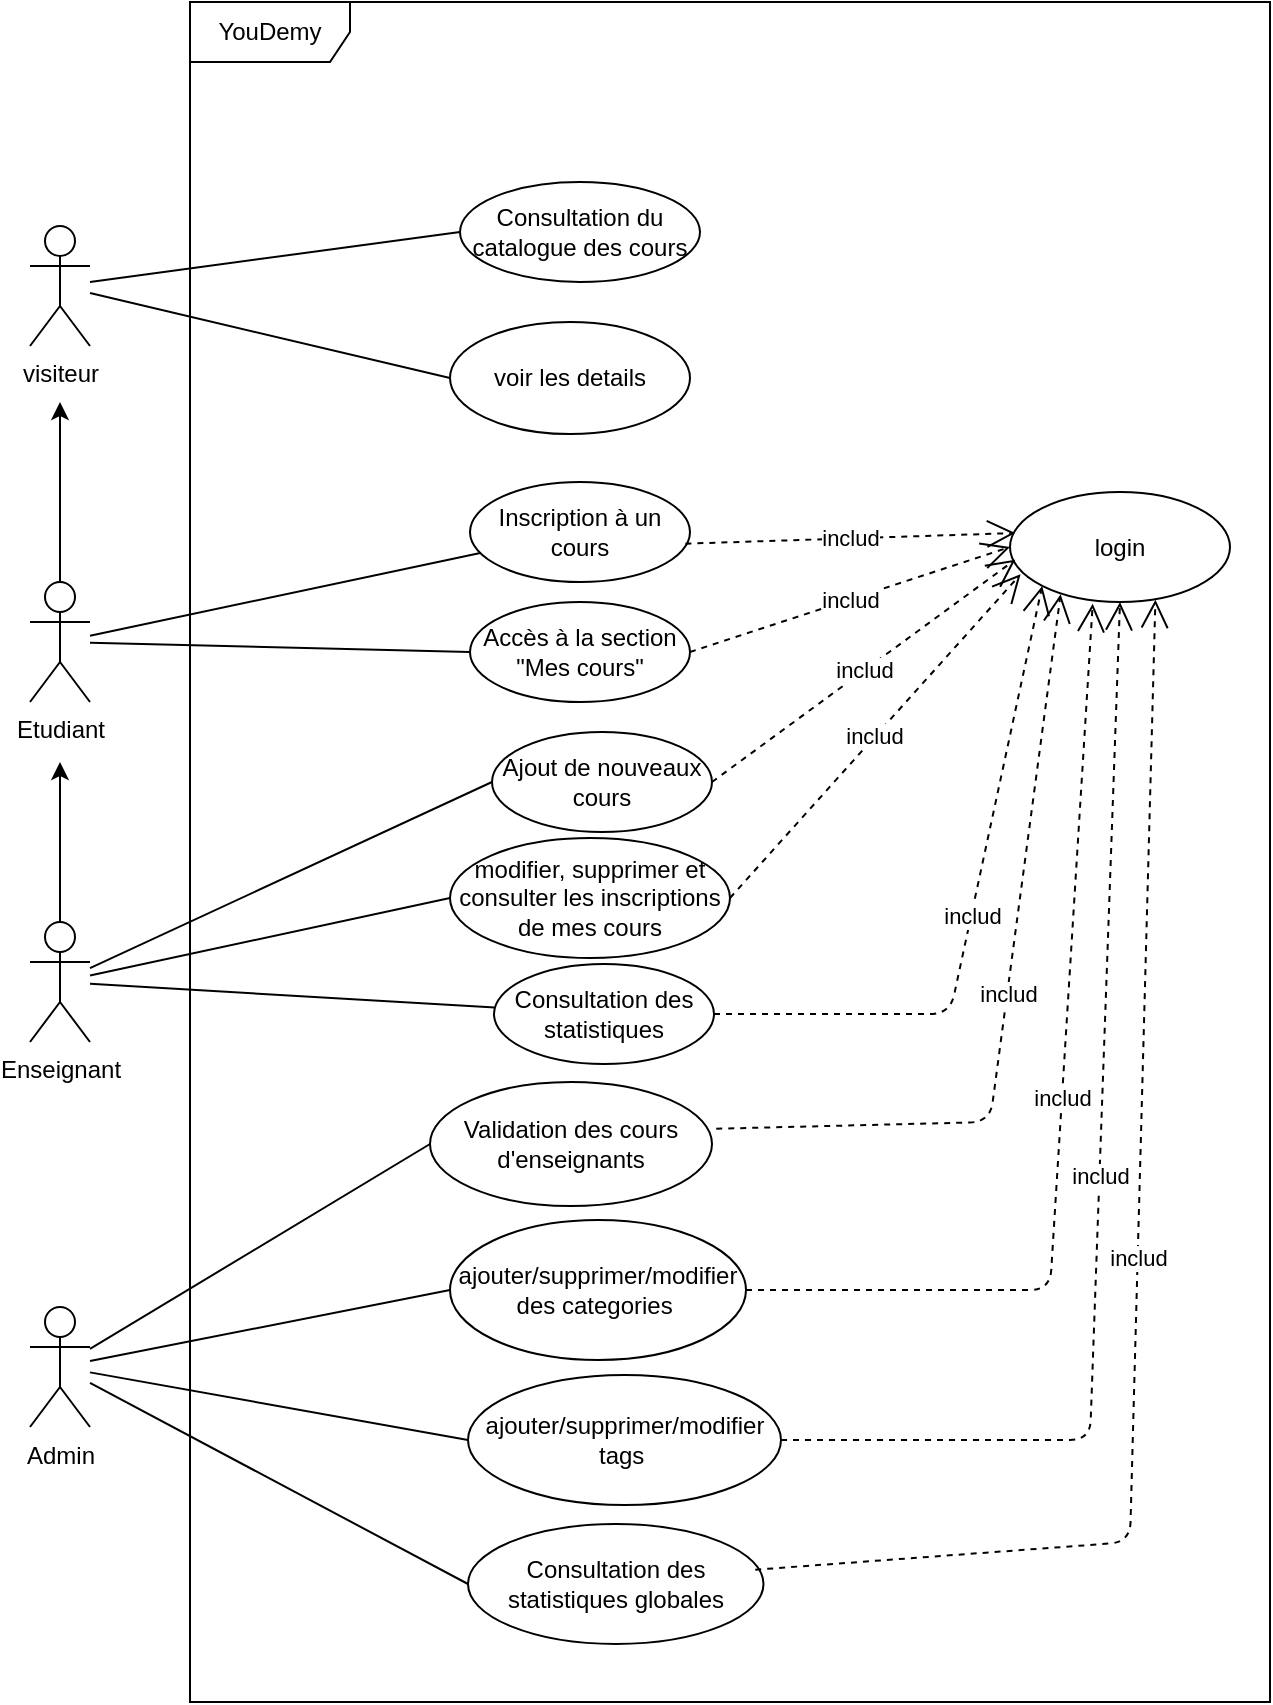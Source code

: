 <mxfile>
    <diagram id="xdk2iiQiTWYb1xzsuczX" name="Page-1">
        <mxGraphModel dx="2200" dy="1024" grid="1" gridSize="10" guides="1" tooltips="1" connect="1" arrows="1" fold="1" page="0" pageScale="1" pageWidth="850" pageHeight="1100" math="0" shadow="0">
            <root>
                <mxCell id="0"/>
                <mxCell id="1" parent="0"/>
                <mxCell id="3" value="YouDemy" style="shape=umlFrame;whiteSpace=wrap;html=1;width=80;height=30;" parent="1" vertex="1">
                    <mxGeometry x="-100" y="80" width="540" height="850" as="geometry"/>
                </mxCell>
                <mxCell id="4" value="visiteur" style="shape=umlActor;verticalLabelPosition=bottom;verticalAlign=top;html=1;" parent="1" vertex="1">
                    <mxGeometry x="-180" y="192" width="30" height="60" as="geometry"/>
                </mxCell>
                <mxCell id="51" style="edgeStyle=none;html=1;" edge="1" parent="1" source="6">
                    <mxGeometry relative="1" as="geometry">
                        <mxPoint x="-165" y="460" as="targetPoint"/>
                    </mxGeometry>
                </mxCell>
                <mxCell id="6" value="Enseignant" style="shape=umlActor;verticalLabelPosition=bottom;verticalAlign=top;html=1;" parent="1" vertex="1">
                    <mxGeometry x="-180" y="540" width="30" height="60" as="geometry"/>
                </mxCell>
                <mxCell id="8" value="Admin" style="shape=umlActor;verticalLabelPosition=bottom;verticalAlign=top;html=1;" parent="1" vertex="1">
                    <mxGeometry x="-180" y="732.5" width="30" height="60" as="geometry"/>
                </mxCell>
                <mxCell id="9" value="Consultation du catalogue des cours" style="ellipse;whiteSpace=wrap;html=1;" parent="1" vertex="1">
                    <mxGeometry x="35" y="170" width="120" height="50" as="geometry"/>
                </mxCell>
                <mxCell id="10" value="voir les details" style="ellipse;whiteSpace=wrap;html=1;" parent="1" vertex="1">
                    <mxGeometry x="30" y="240" width="120" height="56" as="geometry"/>
                </mxCell>
                <mxCell id="12" value="Inscription à un cours" style="ellipse;whiteSpace=wrap;html=1;" parent="1" vertex="1">
                    <mxGeometry x="40" y="320" width="110" height="50" as="geometry"/>
                </mxCell>
                <mxCell id="13" value="Accès à la section &quot;Mes cours&quot;" style="ellipse;whiteSpace=wrap;html=1;" parent="1" vertex="1">
                    <mxGeometry x="40" y="380" width="110" height="50" as="geometry"/>
                </mxCell>
                <mxCell id="14" value="" style="endArrow=none;html=1;entryX=0;entryY=0.5;entryDx=0;entryDy=0;" parent="1" source="4" target="9" edge="1">
                    <mxGeometry width="50" height="50" relative="1" as="geometry">
                        <mxPoint x="-140" y="280" as="sourcePoint"/>
                        <mxPoint x="30" y="210" as="targetPoint"/>
                    </mxGeometry>
                </mxCell>
                <mxCell id="15" value="" style="endArrow=none;html=1;entryX=0;entryY=0.5;entryDx=0;entryDy=0;" parent="1" source="4" target="10" edge="1">
                    <mxGeometry width="50" height="50" relative="1" as="geometry">
                        <mxPoint x="-160" y="280" as="sourcePoint"/>
                        <mxPoint x="50.0" y="165" as="targetPoint"/>
                    </mxGeometry>
                </mxCell>
                <mxCell id="17" value="" style="endArrow=none;html=1;" parent="1" source="46" target="12" edge="1">
                    <mxGeometry width="50" height="50" relative="1" as="geometry">
                        <mxPoint x="-110.0" y="310" as="sourcePoint"/>
                        <mxPoint x="70.0" y="185" as="targetPoint"/>
                    </mxGeometry>
                </mxCell>
                <mxCell id="18" value="" style="endArrow=none;html=1;entryX=0;entryY=0.5;entryDx=0;entryDy=0;" parent="1" source="46" target="13" edge="1">
                    <mxGeometry width="50" height="50" relative="1" as="geometry">
                        <mxPoint x="-100.0" y="320" as="sourcePoint"/>
                        <mxPoint x="80.0" y="195" as="targetPoint"/>
                    </mxGeometry>
                </mxCell>
                <mxCell id="19" value="Ajout de nouveaux cours" style="ellipse;whiteSpace=wrap;html=1;" parent="1" vertex="1">
                    <mxGeometry x="51" y="445" width="110" height="50" as="geometry"/>
                </mxCell>
                <mxCell id="20" value="&lt;p data-pm-slice=&quot;1 1 []&quot;&gt;modifier, supprimer et consulter les inscriptions de mes cours&lt;/p&gt;" style="ellipse;whiteSpace=wrap;html=1;" parent="1" vertex="1">
                    <mxGeometry x="30" y="498" width="140" height="60" as="geometry"/>
                </mxCell>
                <mxCell id="21" value="Consultation des statistiques" style="ellipse;whiteSpace=wrap;html=1;" parent="1" vertex="1">
                    <mxGeometry x="52" y="561" width="110" height="50" as="geometry"/>
                </mxCell>
                <mxCell id="22" value="Validation des cours d'enseignants" style="ellipse;whiteSpace=wrap;html=1;" parent="1" vertex="1">
                    <mxGeometry x="20" y="620" width="141" height="62" as="geometry"/>
                </mxCell>
                <mxCell id="23" value="" style="endArrow=none;html=1;entryX=0;entryY=0.5;entryDx=0;entryDy=0;" parent="1" source="6" target="19" edge="1">
                    <mxGeometry width="50" height="50" relative="1" as="geometry">
                        <mxPoint x="-170" y="530" as="sourcePoint"/>
                        <mxPoint x="51" y="620.23" as="targetPoint"/>
                    </mxGeometry>
                </mxCell>
                <mxCell id="24" value="" style="endArrow=none;html=1;entryX=0;entryY=0.5;entryDx=0;entryDy=0;" parent="1" source="6" target="20" edge="1">
                    <mxGeometry width="50" height="50" relative="1" as="geometry">
                        <mxPoint x="-170" y="544" as="sourcePoint"/>
                        <mxPoint x="61" y="455" as="targetPoint"/>
                    </mxGeometry>
                </mxCell>
                <mxCell id="25" value="" style="endArrow=none;html=1;" parent="1" source="6" target="21" edge="1">
                    <mxGeometry width="50" height="50" relative="1" as="geometry">
                        <mxPoint x="-150.0" y="553.962" as="sourcePoint"/>
                        <mxPoint x="71" y="465" as="targetPoint"/>
                    </mxGeometry>
                </mxCell>
                <mxCell id="26" value="" style="endArrow=none;html=1;entryX=0;entryY=0.5;entryDx=0;entryDy=0;" parent="1" source="8" target="22" edge="1">
                    <mxGeometry width="50" height="50" relative="1" as="geometry">
                        <mxPoint x="-170" y="770" as="sourcePoint"/>
                        <mxPoint x="81" y="475" as="targetPoint"/>
                    </mxGeometry>
                </mxCell>
                <mxCell id="27" value="ajouter/supprimer/modifier des categories&amp;nbsp;" style="ellipse;whiteSpace=wrap;html=1;" parent="1" vertex="1">
                    <mxGeometry x="30" y="689" width="148" height="70" as="geometry"/>
                </mxCell>
                <mxCell id="28" value="ajouter/supprimer/modifier tags&amp;nbsp;" style="ellipse;whiteSpace=wrap;html=1;" parent="1" vertex="1">
                    <mxGeometry x="39" y="766.5" width="156.5" height="65" as="geometry"/>
                </mxCell>
                <mxCell id="29" value="Consultation des statistiques globales" style="ellipse;whiteSpace=wrap;html=1;" parent="1" vertex="1">
                    <mxGeometry x="39" y="841" width="147.75" height="60" as="geometry"/>
                </mxCell>
                <mxCell id="30" value="" style="endArrow=none;html=1;entryX=0;entryY=0.5;entryDx=0;entryDy=0;" parent="1" source="8" target="27" edge="1">
                    <mxGeometry width="50" height="50" relative="1" as="geometry">
                        <mxPoint x="-190" y="760" as="sourcePoint"/>
                        <mxPoint x="39.0" y="710.23" as="targetPoint"/>
                    </mxGeometry>
                </mxCell>
                <mxCell id="31" value="" style="endArrow=none;html=1;entryX=0;entryY=0.5;entryDx=0;entryDy=0;" parent="1" source="8" target="28" edge="1">
                    <mxGeometry width="50" height="50" relative="1" as="geometry">
                        <mxPoint x="-170" y="750" as="sourcePoint"/>
                        <mxPoint x="71.0" y="635" as="targetPoint"/>
                    </mxGeometry>
                </mxCell>
                <mxCell id="32" value="" style="endArrow=none;html=1;entryX=0;entryY=0.5;entryDx=0;entryDy=0;" parent="1" source="8" target="29" edge="1">
                    <mxGeometry width="50" height="50" relative="1" as="geometry">
                        <mxPoint x="-190" y="750" as="sourcePoint"/>
                        <mxPoint x="81.0" y="645" as="targetPoint"/>
                    </mxGeometry>
                </mxCell>
                <mxCell id="33" value="login" style="ellipse;whiteSpace=wrap;html=1;" parent="1" vertex="1">
                    <mxGeometry x="310" y="325" width="110" height="55" as="geometry"/>
                </mxCell>
                <mxCell id="37" value="includ" style="endArrow=open;endSize=12;dashed=1;html=1;exitX=0.979;exitY=0.617;exitDx=0;exitDy=0;entryX=0.024;entryY=0.373;entryDx=0;entryDy=0;exitPerimeter=0;entryPerimeter=0;" parent="1" source="12" target="33" edge="1">
                    <mxGeometry width="160" relative="1" as="geometry">
                        <mxPoint x="161" y="330" as="sourcePoint"/>
                        <mxPoint x="371" y="498.5" as="targetPoint"/>
                    </mxGeometry>
                </mxCell>
                <mxCell id="38" value="includ" style="endArrow=open;endSize=12;dashed=1;html=1;exitX=1;exitY=0.5;exitDx=0;exitDy=0;entryX=0;entryY=0.5;entryDx=0;entryDy=0;" parent="1" source="13" target="33" edge="1">
                    <mxGeometry width="160" relative="1" as="geometry">
                        <mxPoint x="170" y="284" as="sourcePoint"/>
                        <mxPoint x="380" y="452.5" as="targetPoint"/>
                    </mxGeometry>
                </mxCell>
                <mxCell id="39" value="includ" style="endArrow=open;endSize=12;dashed=1;html=1;exitX=1;exitY=0.5;exitDx=0;exitDy=0;entryX=0.024;entryY=0.615;entryDx=0;entryDy=0;entryPerimeter=0;" parent="1" source="19" target="33" edge="1">
                    <mxGeometry width="160" relative="1" as="geometry">
                        <mxPoint x="180" y="294" as="sourcePoint"/>
                        <mxPoint x="390" y="462.5" as="targetPoint"/>
                    </mxGeometry>
                </mxCell>
                <mxCell id="40" value="includ" style="endArrow=open;endSize=12;dashed=1;html=1;exitX=1;exitY=0.5;exitDx=0;exitDy=0;entryX=0.048;entryY=0.748;entryDx=0;entryDy=0;entryPerimeter=0;" parent="1" source="20" target="33" edge="1">
                    <mxGeometry width="160" relative="1" as="geometry">
                        <mxPoint x="190" y="304" as="sourcePoint"/>
                        <mxPoint x="400" y="472.5" as="targetPoint"/>
                    </mxGeometry>
                </mxCell>
                <mxCell id="41" value="includ" style="endArrow=open;endSize=12;dashed=1;html=1;exitX=1;exitY=0.5;exitDx=0;exitDy=0;entryX=0;entryY=1;entryDx=0;entryDy=0;" parent="1" source="21" target="33" edge="1">
                    <mxGeometry width="160" relative="1" as="geometry">
                        <mxPoint x="200" y="314" as="sourcePoint"/>
                        <mxPoint x="410" y="482.5" as="targetPoint"/>
                        <Array as="points">
                            <mxPoint x="280" y="586"/>
                        </Array>
                    </mxGeometry>
                </mxCell>
                <mxCell id="42" value="includ" style="endArrow=open;endSize=12;dashed=1;html=1;exitX=1.015;exitY=0.377;exitDx=0;exitDy=0;entryX=0.23;entryY=0.93;entryDx=0;entryDy=0;exitPerimeter=0;entryPerimeter=0;" parent="1" source="22" target="33" edge="1">
                    <mxGeometry width="160" relative="1" as="geometry">
                        <mxPoint x="210" y="324" as="sourcePoint"/>
                        <mxPoint x="420" y="492.5" as="targetPoint"/>
                        <Array as="points">
                            <mxPoint x="300" y="640"/>
                        </Array>
                    </mxGeometry>
                </mxCell>
                <mxCell id="43" value="includ" style="endArrow=open;endSize=12;dashed=1;html=1;entryX=0.376;entryY=1.015;entryDx=0;entryDy=0;entryPerimeter=0;exitX=1;exitY=0.5;exitDx=0;exitDy=0;" parent="1" source="27" target="33" edge="1">
                    <mxGeometry width="160" relative="1" as="geometry">
                        <mxPoint x="220" y="334" as="sourcePoint"/>
                        <mxPoint x="430" y="502.5" as="targetPoint"/>
                        <Array as="points">
                            <mxPoint x="330" y="724"/>
                        </Array>
                    </mxGeometry>
                </mxCell>
                <mxCell id="44" value="includ" style="endArrow=open;endSize=12;dashed=1;html=1;exitX=1;exitY=0.5;exitDx=0;exitDy=0;entryX=0.5;entryY=1;entryDx=0;entryDy=0;" parent="1" source="28" target="33" edge="1">
                    <mxGeometry width="160" relative="1" as="geometry">
                        <mxPoint x="230" y="344" as="sourcePoint"/>
                        <mxPoint x="440" y="512.5" as="targetPoint"/>
                        <Array as="points">
                            <mxPoint x="350" y="799"/>
                        </Array>
                    </mxGeometry>
                </mxCell>
                <mxCell id="45" value="includ" style="endArrow=open;endSize=12;dashed=1;html=1;exitX=0.972;exitY=0.381;exitDx=0;exitDy=0;entryX=0.661;entryY=0.979;entryDx=0;entryDy=0;exitPerimeter=0;entryPerimeter=0;" parent="1" source="29" target="33" edge="1">
                    <mxGeometry width="160" relative="1" as="geometry">
                        <mxPoint x="240" y="354" as="sourcePoint"/>
                        <mxPoint x="450" y="522.5" as="targetPoint"/>
                        <Array as="points">
                            <mxPoint x="370" y="850"/>
                        </Array>
                    </mxGeometry>
                </mxCell>
                <mxCell id="47" style="edgeStyle=none;html=1;" parent="1" source="46" edge="1">
                    <mxGeometry relative="1" as="geometry">
                        <mxPoint x="-165" y="280" as="targetPoint"/>
                    </mxGeometry>
                </mxCell>
                <mxCell id="46" value="Etudiant" style="shape=umlActor;verticalLabelPosition=bottom;verticalAlign=top;html=1;" parent="1" vertex="1">
                    <mxGeometry x="-180" y="370" width="30" height="60" as="geometry"/>
                </mxCell>
            </root>
        </mxGraphModel>
    </diagram>
</mxfile>